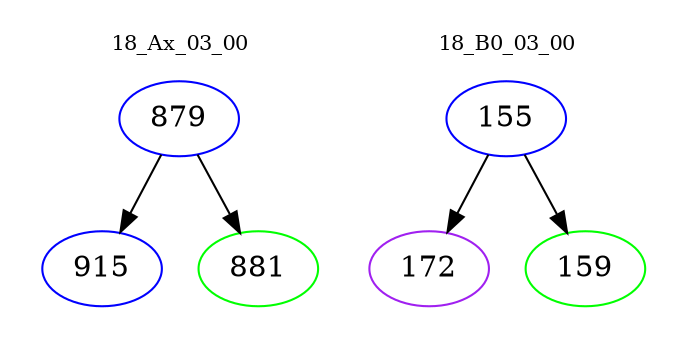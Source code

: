 digraph{
subgraph cluster_0 {
color = white
label = "18_Ax_03_00";
fontsize=10;
T0_879 [label="879", color="blue"]
T0_879 -> T0_915 [color="black"]
T0_915 [label="915", color="blue"]
T0_879 -> T0_881 [color="black"]
T0_881 [label="881", color="green"]
}
subgraph cluster_1 {
color = white
label = "18_B0_03_00";
fontsize=10;
T1_155 [label="155", color="blue"]
T1_155 -> T1_172 [color="black"]
T1_172 [label="172", color="purple"]
T1_155 -> T1_159 [color="black"]
T1_159 [label="159", color="green"]
}
}
